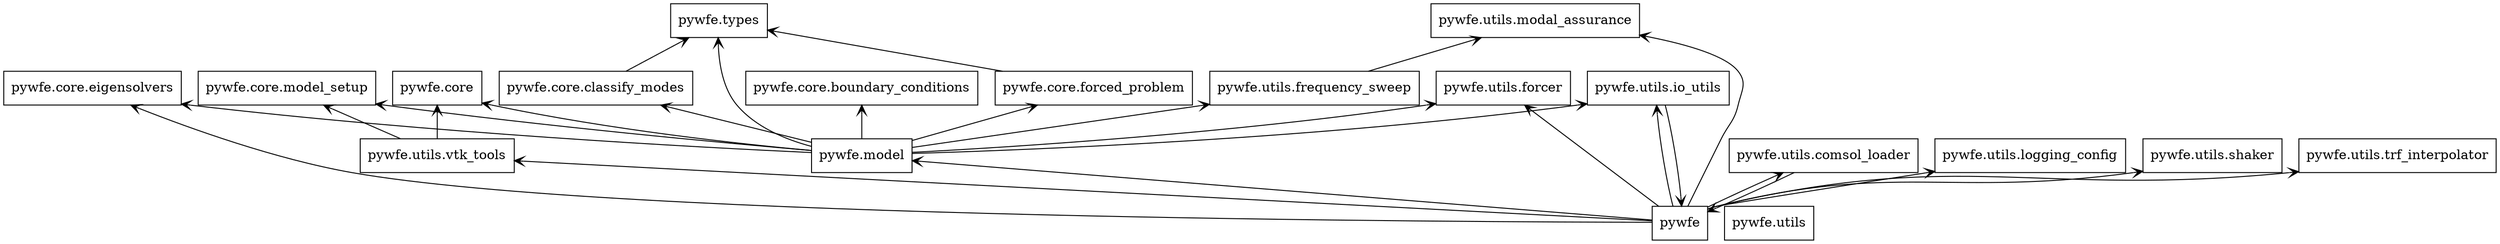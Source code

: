 digraph "packages" {
rankdir=BT
charset="utf-8"
"pywfe" [color="black", label=<pywfe>, shape="box", style="solid"];
"pywfe.core" [color="black", label=<pywfe.core>, shape="box", style="solid"];
"pywfe.core.boundary_conditions" [color="black", label=<pywfe.core.boundary_conditions>, shape="box", style="solid"];
"pywfe.core.classify_modes" [color="black", label=<pywfe.core.classify_modes>, shape="box", style="solid"];
"pywfe.core.eigensolvers" [color="black", label=<pywfe.core.eigensolvers>, shape="box", style="solid"];
"pywfe.core.forced_problem" [color="black", label=<pywfe.core.forced_problem>, shape="box", style="solid"];
"pywfe.core.model_setup" [color="black", label=<pywfe.core.model_setup>, shape="box", style="solid"];
"pywfe.model" [color="black", label=<pywfe.model>, shape="box", style="solid"];
"pywfe.types" [color="black", label=<pywfe.types>, shape="box", style="solid"];
"pywfe.utils" [color="black", label=<pywfe.utils>, shape="box", style="solid"];
"pywfe.utils.comsol_loader" [color="black", label=<pywfe.utils.comsol_loader>, shape="box", style="solid"];
"pywfe.utils.forcer" [color="black", label=<pywfe.utils.forcer>, shape="box", style="solid"];
"pywfe.utils.frequency_sweep" [color="black", label=<pywfe.utils.frequency_sweep>, shape="box", style="solid"];
"pywfe.utils.io_utils" [color="black", label=<pywfe.utils.io_utils>, shape="box", style="solid"];
"pywfe.utils.logging_config" [color="black", label=<pywfe.utils.logging_config>, shape="box", style="solid"];
"pywfe.utils.modal_assurance" [color="black", label=<pywfe.utils.modal_assurance>, shape="box", style="solid"];
"pywfe.utils.shaker" [color="black", label=<pywfe.utils.shaker>, shape="box", style="solid"];
"pywfe.utils.trf_interpolator" [color="black", label=<pywfe.utils.trf_interpolator>, shape="box", style="solid"];
"pywfe.utils.vtk_tools" [color="black", label=<pywfe.utils.vtk_tools>, shape="box", style="solid"];
"pywfe" -> "pywfe.core.eigensolvers" [arrowhead="open", arrowtail="none"];
"pywfe" -> "pywfe.model" [arrowhead="open", arrowtail="none"];
"pywfe" -> "pywfe.utils.comsol_loader" [arrowhead="open", arrowtail="none"];
"pywfe" -> "pywfe.utils.forcer" [arrowhead="open", arrowtail="none"];
"pywfe" -> "pywfe.utils.io_utils" [arrowhead="open", arrowtail="none"];
"pywfe" -> "pywfe.utils.logging_config" [arrowhead="open", arrowtail="none"];
"pywfe" -> "pywfe.utils.modal_assurance" [arrowhead="open", arrowtail="none"];
"pywfe" -> "pywfe.utils.shaker" [arrowhead="open", arrowtail="none"];
"pywfe" -> "pywfe.utils.trf_interpolator" [arrowhead="open", arrowtail="none"];
"pywfe" -> "pywfe.utils.vtk_tools" [arrowhead="open", arrowtail="none"];
"pywfe.core.classify_modes" -> "pywfe.types" [arrowhead="open", arrowtail="none"];
"pywfe.core.forced_problem" -> "pywfe.types" [arrowhead="open", arrowtail="none"];
"pywfe.model" -> "pywfe.core" [arrowhead="open", arrowtail="none"];
"pywfe.model" -> "pywfe.core.boundary_conditions" [arrowhead="open", arrowtail="none"];
"pywfe.model" -> "pywfe.core.classify_modes" [arrowhead="open", arrowtail="none"];
"pywfe.model" -> "pywfe.core.eigensolvers" [arrowhead="open", arrowtail="none"];
"pywfe.model" -> "pywfe.core.forced_problem" [arrowhead="open", arrowtail="none"];
"pywfe.model" -> "pywfe.core.model_setup" [arrowhead="open", arrowtail="none"];
"pywfe.model" -> "pywfe.types" [arrowhead="open", arrowtail="none"];
"pywfe.model" -> "pywfe.utils.forcer" [arrowhead="open", arrowtail="none"];
"pywfe.model" -> "pywfe.utils.frequency_sweep" [arrowhead="open", arrowtail="none"];
"pywfe.model" -> "pywfe.utils.io_utils" [arrowhead="open", arrowtail="none"];
"pywfe.utils.comsol_loader" -> "pywfe" [arrowhead="open", arrowtail="none"];
"pywfe.utils.frequency_sweep" -> "pywfe.utils.modal_assurance" [arrowhead="open", arrowtail="none"];
"pywfe.utils.io_utils" -> "pywfe" [arrowhead="open", arrowtail="none"];
"pywfe.utils.vtk_tools" -> "pywfe.core" [arrowhead="open", arrowtail="none"];
"pywfe.utils.vtk_tools" -> "pywfe.core.model_setup" [arrowhead="open", arrowtail="none"];
}
